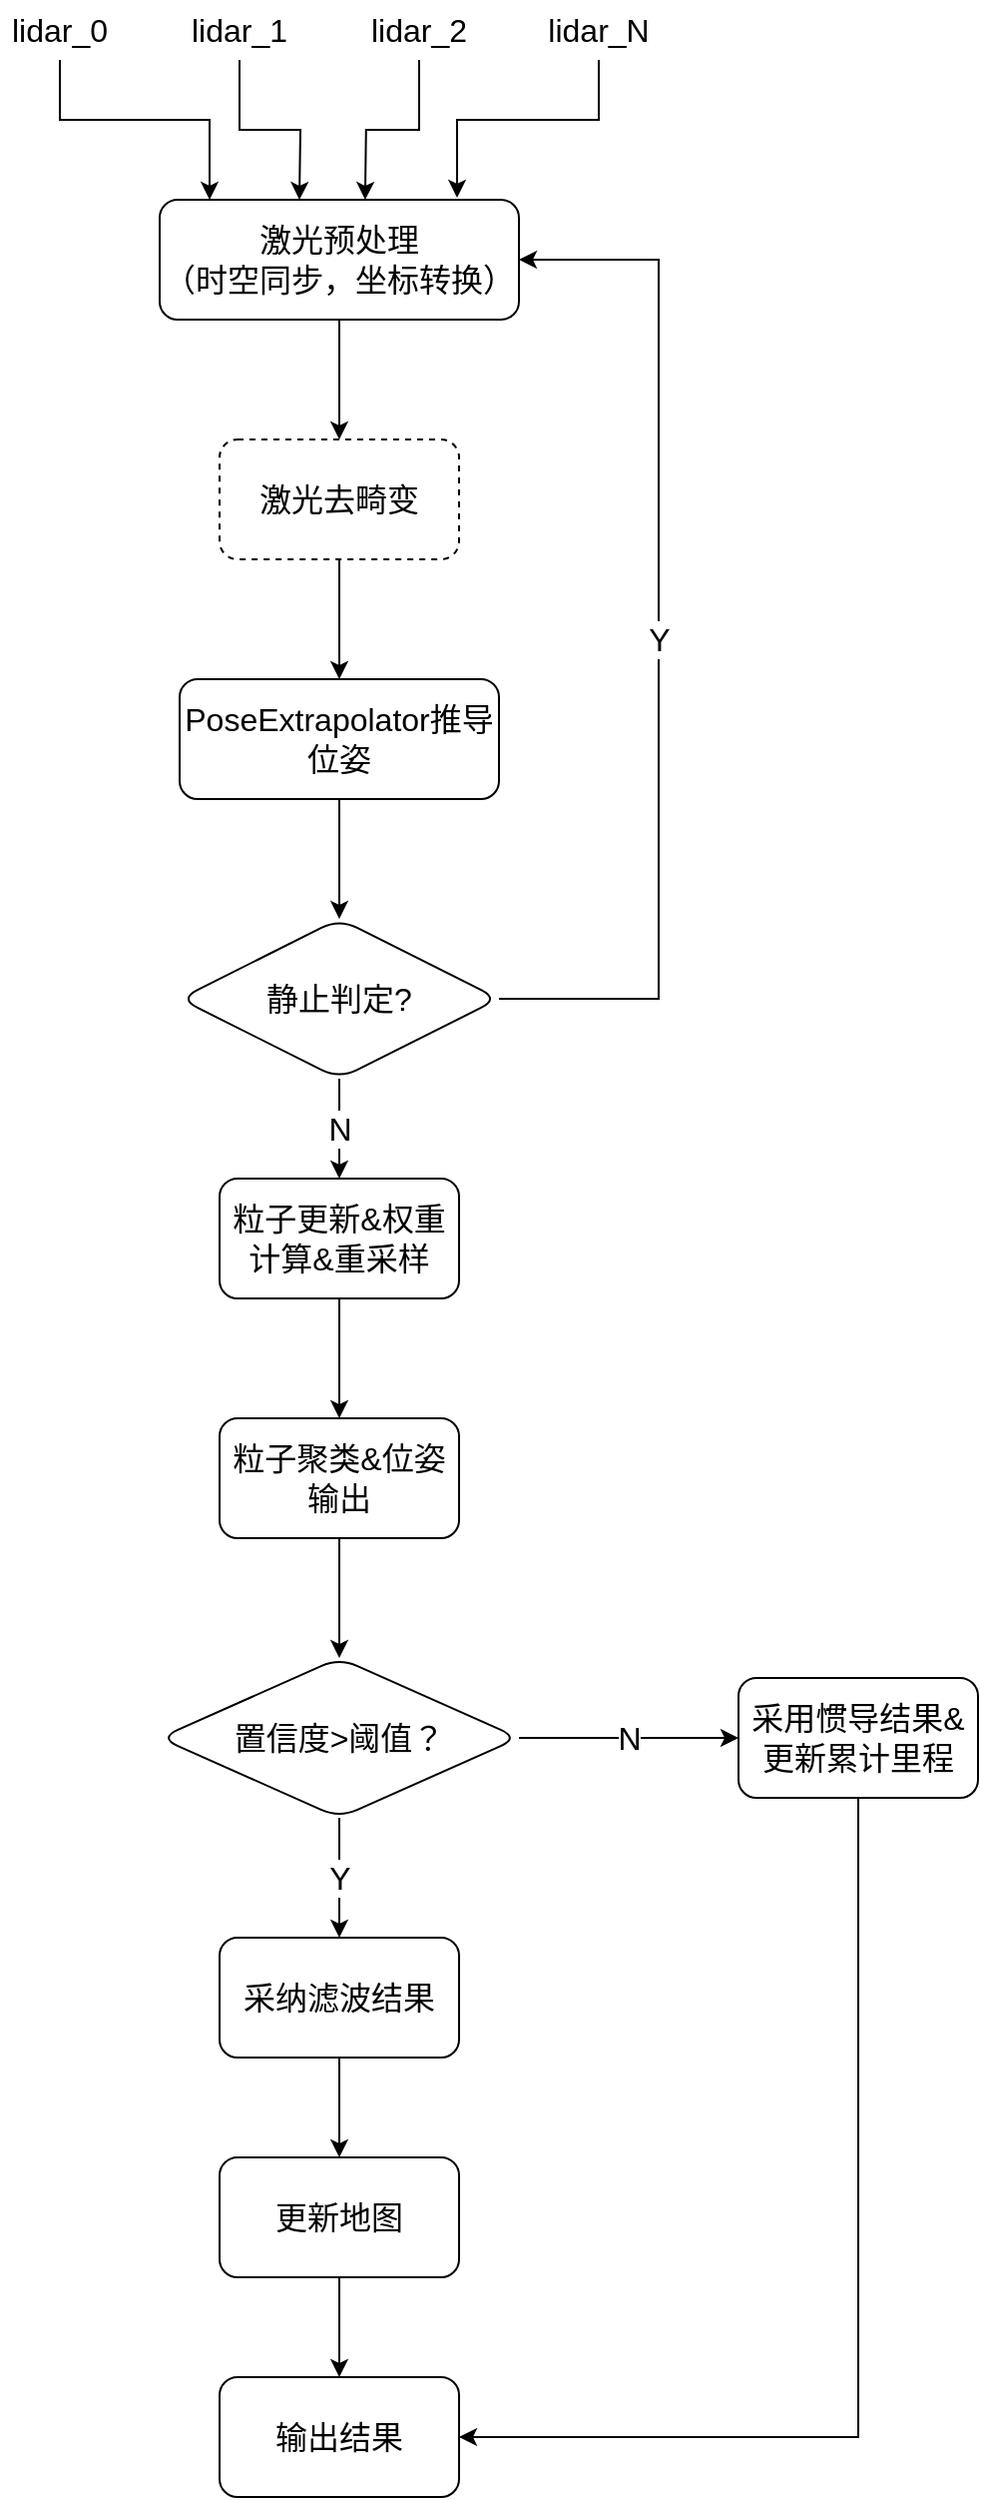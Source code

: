 <mxfile version="20.2.3" type="github">
  <diagram id="vLA9LeoyK69H0D3SBOnJ" name="第 1 页">
    <mxGraphModel dx="2062" dy="1154" grid="1" gridSize="10" guides="1" tooltips="1" connect="1" arrows="1" fold="1" page="1" pageScale="1" pageWidth="827" pageHeight="1169" math="0" shadow="0">
      <root>
        <mxCell id="0" />
        <mxCell id="1" parent="0" />
        <mxCell id="GQrafldYf7m0Gzl4z0rZ-15" value="" style="edgeStyle=orthogonalEdgeStyle;rounded=0;orthogonalLoop=1;jettySize=auto;html=1;fontSize=16;" edge="1" parent="1" source="GQrafldYf7m0Gzl4z0rZ-1" target="GQrafldYf7m0Gzl4z0rZ-14">
          <mxGeometry relative="1" as="geometry" />
        </mxCell>
        <mxCell id="GQrafldYf7m0Gzl4z0rZ-1" value="&lt;font style=&quot;font-size: 16px;&quot;&gt;激光预处理&lt;br&gt;（时空同步，坐标转换）&lt;/font&gt;" style="rounded=1;whiteSpace=wrap;html=1;fontSize=16;" vertex="1" parent="1">
          <mxGeometry x="360" y="110" width="180" height="60" as="geometry" />
        </mxCell>
        <mxCell id="GQrafldYf7m0Gzl4z0rZ-6" style="edgeStyle=orthogonalEdgeStyle;rounded=0;orthogonalLoop=1;jettySize=auto;html=1;entryX=0.25;entryY=0;entryDx=0;entryDy=0;fontSize=16;" edge="1" parent="1" source="GQrafldYf7m0Gzl4z0rZ-2">
          <mxGeometry relative="1" as="geometry">
            <mxPoint x="385" y="110" as="targetPoint" />
            <Array as="points">
              <mxPoint x="310" y="70" />
              <mxPoint x="385" y="70" />
            </Array>
          </mxGeometry>
        </mxCell>
        <mxCell id="GQrafldYf7m0Gzl4z0rZ-2" value="lidar_0" style="text;html=1;strokeColor=none;fillColor=none;align=center;verticalAlign=middle;whiteSpace=wrap;rounded=0;fontSize=16;" vertex="1" parent="1">
          <mxGeometry x="280" y="10" width="60" height="30" as="geometry" />
        </mxCell>
        <mxCell id="GQrafldYf7m0Gzl4z0rZ-7" style="edgeStyle=orthogonalEdgeStyle;rounded=0;orthogonalLoop=1;jettySize=auto;html=1;fontSize=16;" edge="1" parent="1" source="GQrafldYf7m0Gzl4z0rZ-3">
          <mxGeometry relative="1" as="geometry">
            <mxPoint x="430" y="110" as="targetPoint" />
          </mxGeometry>
        </mxCell>
        <mxCell id="GQrafldYf7m0Gzl4z0rZ-3" value="lidar_1" style="text;html=1;strokeColor=none;fillColor=none;align=center;verticalAlign=middle;whiteSpace=wrap;rounded=0;fontSize=16;" vertex="1" parent="1">
          <mxGeometry x="370" y="10" width="60" height="30" as="geometry" />
        </mxCell>
        <mxCell id="GQrafldYf7m0Gzl4z0rZ-10" style="edgeStyle=orthogonalEdgeStyle;rounded=0;orthogonalLoop=1;jettySize=auto;html=1;entryX=0.683;entryY=0;entryDx=0;entryDy=0;entryPerimeter=0;fontSize=16;" edge="1" parent="1" source="GQrafldYf7m0Gzl4z0rZ-4">
          <mxGeometry relative="1" as="geometry">
            <mxPoint x="462.94" y="110" as="targetPoint" />
          </mxGeometry>
        </mxCell>
        <mxCell id="GQrafldYf7m0Gzl4z0rZ-4" value="lidar_2" style="text;html=1;strokeColor=none;fillColor=none;align=center;verticalAlign=middle;whiteSpace=wrap;rounded=0;fontSize=16;" vertex="1" parent="1">
          <mxGeometry x="460" y="10" width="60" height="30" as="geometry" />
        </mxCell>
        <mxCell id="GQrafldYf7m0Gzl4z0rZ-11" style="edgeStyle=orthogonalEdgeStyle;rounded=0;orthogonalLoop=1;jettySize=auto;html=1;entryX=0.939;entryY=-0.017;entryDx=0;entryDy=0;entryPerimeter=0;fontSize=16;exitX=0.5;exitY=1;exitDx=0;exitDy=0;" edge="1" parent="1" source="GQrafldYf7m0Gzl4z0rZ-5">
          <mxGeometry relative="1" as="geometry">
            <mxPoint x="509.02" y="108.98" as="targetPoint" />
            <Array as="points">
              <mxPoint x="580" y="70" />
              <mxPoint x="509" y="70" />
            </Array>
          </mxGeometry>
        </mxCell>
        <mxCell id="GQrafldYf7m0Gzl4z0rZ-5" value="lidar_N" style="text;html=1;strokeColor=none;fillColor=none;align=center;verticalAlign=middle;whiteSpace=wrap;rounded=0;fontSize=16;" vertex="1" parent="1">
          <mxGeometry x="550" y="10" width="60" height="30" as="geometry" />
        </mxCell>
        <mxCell id="GQrafldYf7m0Gzl4z0rZ-36" value="" style="edgeStyle=orthogonalEdgeStyle;rounded=0;orthogonalLoop=1;jettySize=auto;html=1;fontSize=16;" edge="1" parent="1" source="GQrafldYf7m0Gzl4z0rZ-12" target="GQrafldYf7m0Gzl4z0rZ-35">
          <mxGeometry relative="1" as="geometry" />
        </mxCell>
        <mxCell id="GQrafldYf7m0Gzl4z0rZ-12" value="PoseExtrapolator推导位姿" style="rounded=1;whiteSpace=wrap;html=1;fontSize=16;" vertex="1" parent="1">
          <mxGeometry x="370" y="350" width="160" height="60" as="geometry" />
        </mxCell>
        <mxCell id="GQrafldYf7m0Gzl4z0rZ-16" value="" style="edgeStyle=orthogonalEdgeStyle;rounded=0;orthogonalLoop=1;jettySize=auto;html=1;fontSize=16;" edge="1" parent="1" source="GQrafldYf7m0Gzl4z0rZ-14" target="GQrafldYf7m0Gzl4z0rZ-12">
          <mxGeometry relative="1" as="geometry" />
        </mxCell>
        <mxCell id="GQrafldYf7m0Gzl4z0rZ-14" value="激光去畸变" style="rounded=1;whiteSpace=wrap;html=1;fontSize=16;dashed=1;" vertex="1" parent="1">
          <mxGeometry x="390" y="230" width="120" height="60" as="geometry" />
        </mxCell>
        <mxCell id="GQrafldYf7m0Gzl4z0rZ-20" value="" style="edgeStyle=orthogonalEdgeStyle;rounded=0;orthogonalLoop=1;jettySize=auto;html=1;fontSize=16;" edge="1" parent="1" source="GQrafldYf7m0Gzl4z0rZ-17" target="GQrafldYf7m0Gzl4z0rZ-19">
          <mxGeometry relative="1" as="geometry" />
        </mxCell>
        <mxCell id="GQrafldYf7m0Gzl4z0rZ-17" value="粒子更新&amp;amp;权重计算&amp;amp;重采样" style="rounded=1;whiteSpace=wrap;html=1;fontSize=16;" vertex="1" parent="1">
          <mxGeometry x="390" y="600" width="120" height="60" as="geometry" />
        </mxCell>
        <mxCell id="GQrafldYf7m0Gzl4z0rZ-24" value="" style="edgeStyle=orthogonalEdgeStyle;rounded=0;orthogonalLoop=1;jettySize=auto;html=1;fontSize=16;" edge="1" parent="1" source="GQrafldYf7m0Gzl4z0rZ-19" target="GQrafldYf7m0Gzl4z0rZ-23">
          <mxGeometry relative="1" as="geometry" />
        </mxCell>
        <mxCell id="GQrafldYf7m0Gzl4z0rZ-19" value="粒子聚类&amp;amp;位姿输出" style="rounded=1;whiteSpace=wrap;html=1;fontSize=16;" vertex="1" parent="1">
          <mxGeometry x="390" y="720" width="120" height="60" as="geometry" />
        </mxCell>
        <mxCell id="GQrafldYf7m0Gzl4z0rZ-26" value="Y" style="edgeStyle=orthogonalEdgeStyle;rounded=0;orthogonalLoop=1;jettySize=auto;html=1;fontSize=16;" edge="1" parent="1" source="GQrafldYf7m0Gzl4z0rZ-23" target="GQrafldYf7m0Gzl4z0rZ-25">
          <mxGeometry relative="1" as="geometry" />
        </mxCell>
        <mxCell id="GQrafldYf7m0Gzl4z0rZ-28" value="N" style="edgeStyle=orthogonalEdgeStyle;rounded=0;orthogonalLoop=1;jettySize=auto;html=1;fontSize=16;" edge="1" parent="1" source="GQrafldYf7m0Gzl4z0rZ-23" target="GQrafldYf7m0Gzl4z0rZ-27">
          <mxGeometry relative="1" as="geometry" />
        </mxCell>
        <mxCell id="GQrafldYf7m0Gzl4z0rZ-23" value="置信度&amp;gt;阈值？" style="rhombus;whiteSpace=wrap;html=1;fontSize=16;rounded=1;" vertex="1" parent="1">
          <mxGeometry x="360" y="840" width="180" height="80" as="geometry" />
        </mxCell>
        <mxCell id="GQrafldYf7m0Gzl4z0rZ-30" value="" style="edgeStyle=orthogonalEdgeStyle;rounded=0;orthogonalLoop=1;jettySize=auto;html=1;fontSize=16;" edge="1" parent="1" source="GQrafldYf7m0Gzl4z0rZ-25" target="GQrafldYf7m0Gzl4z0rZ-29">
          <mxGeometry relative="1" as="geometry" />
        </mxCell>
        <mxCell id="GQrafldYf7m0Gzl4z0rZ-25" value="采纳滤波结果" style="whiteSpace=wrap;html=1;fontSize=16;rounded=1;" vertex="1" parent="1">
          <mxGeometry x="390" y="980" width="120" height="60" as="geometry" />
        </mxCell>
        <mxCell id="GQrafldYf7m0Gzl4z0rZ-33" style="edgeStyle=orthogonalEdgeStyle;rounded=0;orthogonalLoop=1;jettySize=auto;html=1;entryX=1;entryY=0.5;entryDx=0;entryDy=0;fontSize=16;" edge="1" parent="1" source="GQrafldYf7m0Gzl4z0rZ-27" target="GQrafldYf7m0Gzl4z0rZ-31">
          <mxGeometry relative="1" as="geometry">
            <Array as="points">
              <mxPoint x="710" y="1230" />
            </Array>
          </mxGeometry>
        </mxCell>
        <mxCell id="GQrafldYf7m0Gzl4z0rZ-27" value="采用惯导结果&amp;amp;更新累计里程" style="whiteSpace=wrap;html=1;fontSize=16;rounded=1;" vertex="1" parent="1">
          <mxGeometry x="650" y="850" width="120" height="60" as="geometry" />
        </mxCell>
        <mxCell id="GQrafldYf7m0Gzl4z0rZ-32" value="" style="edgeStyle=orthogonalEdgeStyle;rounded=0;orthogonalLoop=1;jettySize=auto;html=1;fontSize=16;" edge="1" parent="1" source="GQrafldYf7m0Gzl4z0rZ-29" target="GQrafldYf7m0Gzl4z0rZ-31">
          <mxGeometry relative="1" as="geometry" />
        </mxCell>
        <mxCell id="GQrafldYf7m0Gzl4z0rZ-29" value="更新地图" style="whiteSpace=wrap;html=1;fontSize=16;rounded=1;" vertex="1" parent="1">
          <mxGeometry x="390" y="1090" width="120" height="60" as="geometry" />
        </mxCell>
        <mxCell id="GQrafldYf7m0Gzl4z0rZ-31" value="输出结果" style="whiteSpace=wrap;html=1;fontSize=16;rounded=1;" vertex="1" parent="1">
          <mxGeometry x="390" y="1200" width="120" height="60" as="geometry" />
        </mxCell>
        <mxCell id="GQrafldYf7m0Gzl4z0rZ-37" value="N" style="edgeStyle=orthogonalEdgeStyle;rounded=0;orthogonalLoop=1;jettySize=auto;html=1;fontSize=16;" edge="1" parent="1" source="GQrafldYf7m0Gzl4z0rZ-35" target="GQrafldYf7m0Gzl4z0rZ-17">
          <mxGeometry relative="1" as="geometry" />
        </mxCell>
        <mxCell id="GQrafldYf7m0Gzl4z0rZ-38" value="Y" style="edgeStyle=orthogonalEdgeStyle;rounded=0;orthogonalLoop=1;jettySize=auto;html=1;entryX=1;entryY=0.5;entryDx=0;entryDy=0;fontSize=16;" edge="1" parent="1" source="GQrafldYf7m0Gzl4z0rZ-35" target="GQrafldYf7m0Gzl4z0rZ-1">
          <mxGeometry relative="1" as="geometry">
            <Array as="points">
              <mxPoint x="610" y="510" />
              <mxPoint x="610" y="140" />
            </Array>
          </mxGeometry>
        </mxCell>
        <mxCell id="GQrafldYf7m0Gzl4z0rZ-35" value="静止判定?" style="rhombus;whiteSpace=wrap;html=1;fontSize=16;rounded=1;" vertex="1" parent="1">
          <mxGeometry x="370" y="470" width="160" height="80" as="geometry" />
        </mxCell>
      </root>
    </mxGraphModel>
  </diagram>
</mxfile>
